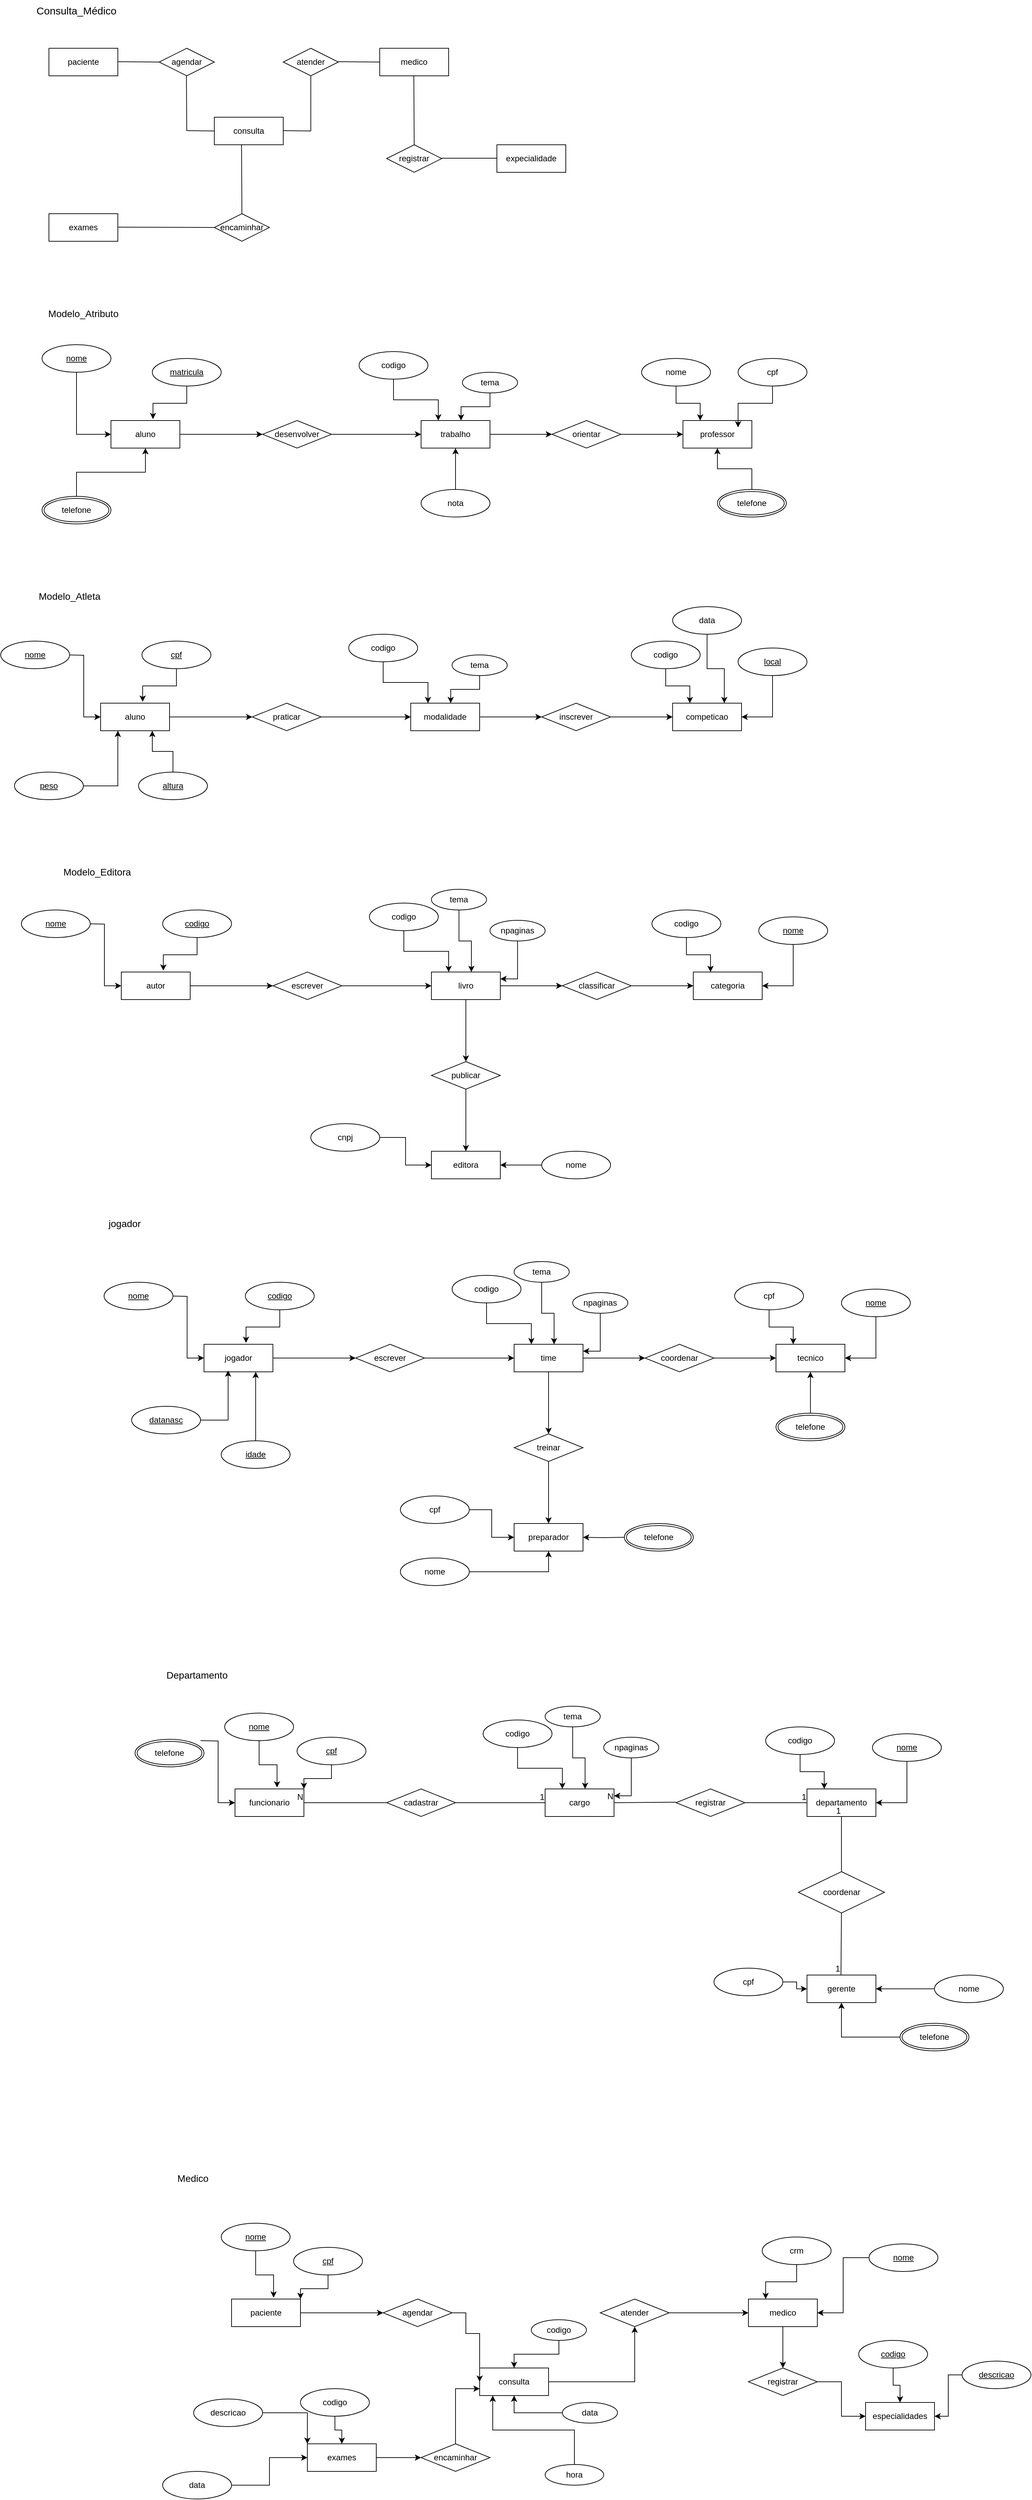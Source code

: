 <mxfile version="24.7.7">
  <diagram name="Página-1" id="NFcWRp-hRi_WuR0CA0dX">
    <mxGraphModel dx="2070" dy="657" grid="1" gridSize="10" guides="1" tooltips="1" connect="1" arrows="1" fold="1" page="1" pageScale="1" pageWidth="827" pageHeight="1169" background="none" math="0" shadow="0">
      <root>
        <mxCell id="0" />
        <mxCell id="1" parent="0" />
        <mxCell id="IJBxBiRIMDpIaSyqw10j-1" value="&lt;font style=&quot;vertical-align: inherit;&quot;&gt;&lt;font style=&quot;vertical-align: inherit;&quot;&gt;consulta&lt;/font&gt;&lt;/font&gt;" style="whiteSpace=wrap;html=1;align=center;" vertex="1" parent="1">
          <mxGeometry x="280" y="180" width="100" height="40" as="geometry" />
        </mxCell>
        <mxCell id="IJBxBiRIMDpIaSyqw10j-2" value="&lt;font style=&quot;vertical-align: inherit;&quot;&gt;&lt;font style=&quot;vertical-align: inherit;&quot;&gt;medico&lt;/font&gt;&lt;/font&gt;" style="whiteSpace=wrap;html=1;align=center;" vertex="1" parent="1">
          <mxGeometry x="520" y="80" width="100" height="40" as="geometry" />
        </mxCell>
        <mxCell id="IJBxBiRIMDpIaSyqw10j-3" value="&lt;font style=&quot;vertical-align: inherit;&quot;&gt;&lt;font style=&quot;vertical-align: inherit;&quot;&gt;paciente&lt;/font&gt;&lt;/font&gt;" style="whiteSpace=wrap;html=1;align=center;" vertex="1" parent="1">
          <mxGeometry x="40" y="80" width="100" height="40" as="geometry" />
        </mxCell>
        <mxCell id="IJBxBiRIMDpIaSyqw10j-4" value="&lt;font style=&quot;vertical-align: inherit;&quot;&gt;&lt;font style=&quot;vertical-align: inherit;&quot;&gt;exames&lt;/font&gt;&lt;/font&gt;" style="whiteSpace=wrap;html=1;align=center;" vertex="1" parent="1">
          <mxGeometry x="40" y="320" width="100" height="40" as="geometry" />
        </mxCell>
        <mxCell id="IJBxBiRIMDpIaSyqw10j-5" value="&lt;font style=&quot;vertical-align: inherit;&quot;&gt;&lt;font style=&quot;vertical-align: inherit;&quot;&gt;expecialidade&lt;/font&gt;&lt;/font&gt;" style="whiteSpace=wrap;html=1;align=center;" vertex="1" parent="1">
          <mxGeometry x="690" y="220" width="100" height="40" as="geometry" />
        </mxCell>
        <mxCell id="IJBxBiRIMDpIaSyqw10j-6" value="&lt;font style=&quot;vertical-align: inherit;&quot;&gt;&lt;font style=&quot;vertical-align: inherit;&quot;&gt;registrar&lt;/font&gt;&lt;/font&gt;" style="shape=rhombus;perimeter=rhombusPerimeter;whiteSpace=wrap;html=1;align=center;" vertex="1" parent="1">
          <mxGeometry x="530" y="220" width="80" height="40" as="geometry" />
        </mxCell>
        <mxCell id="IJBxBiRIMDpIaSyqw10j-7" value="&lt;font style=&quot;vertical-align: inherit;&quot;&gt;&lt;font style=&quot;vertical-align: inherit;&quot;&gt;atender&lt;/font&gt;&lt;/font&gt;" style="shape=rhombus;perimeter=rhombusPerimeter;whiteSpace=wrap;html=1;align=center;" vertex="1" parent="1">
          <mxGeometry x="380" y="80" width="80" height="40" as="geometry" />
        </mxCell>
        <mxCell id="IJBxBiRIMDpIaSyqw10j-8" value="&lt;font style=&quot;vertical-align: inherit;&quot;&gt;&lt;font style=&quot;vertical-align: inherit;&quot;&gt;agendar&lt;/font&gt;&lt;/font&gt;" style="shape=rhombus;perimeter=rhombusPerimeter;whiteSpace=wrap;html=1;align=center;" vertex="1" parent="1">
          <mxGeometry x="200" y="80" width="80" height="40" as="geometry" />
        </mxCell>
        <mxCell id="IJBxBiRIMDpIaSyqw10j-9" value="&lt;font style=&quot;vertical-align: inherit;&quot;&gt;&lt;font style=&quot;vertical-align: inherit;&quot;&gt;encaminhar&lt;/font&gt;&lt;/font&gt;" style="shape=rhombus;perimeter=rhombusPerimeter;whiteSpace=wrap;html=1;align=center;" vertex="1" parent="1">
          <mxGeometry x="280" y="320" width="80" height="40" as="geometry" />
        </mxCell>
        <mxCell id="IJBxBiRIMDpIaSyqw10j-10" value="" style="endArrow=none;html=1;rounded=0;" edge="1" parent="1">
          <mxGeometry relative="1" as="geometry">
            <mxPoint x="140" y="99.5" as="sourcePoint" />
            <mxPoint x="200" y="100" as="targetPoint" />
          </mxGeometry>
        </mxCell>
        <mxCell id="IJBxBiRIMDpIaSyqw10j-11" value="" style="endArrow=none;html=1;rounded=0;" edge="1" parent="1">
          <mxGeometry relative="1" as="geometry">
            <mxPoint x="239.5" y="120" as="sourcePoint" />
            <mxPoint x="240" y="200" as="targetPoint" />
          </mxGeometry>
        </mxCell>
        <mxCell id="IJBxBiRIMDpIaSyqw10j-12" value="" style="endArrow=none;html=1;rounded=0;entryX=0;entryY=0.5;entryDx=0;entryDy=0;" edge="1" parent="1" target="IJBxBiRIMDpIaSyqw10j-1">
          <mxGeometry relative="1" as="geometry">
            <mxPoint x="240" y="199.5" as="sourcePoint" />
            <mxPoint x="320" y="199.5" as="targetPoint" />
          </mxGeometry>
        </mxCell>
        <mxCell id="IJBxBiRIMDpIaSyqw10j-13" value="" style="endArrow=none;html=1;rounded=0;" edge="1" parent="1">
          <mxGeometry relative="1" as="geometry">
            <mxPoint x="380" y="199.5" as="sourcePoint" />
            <mxPoint x="420" y="200" as="targetPoint" />
          </mxGeometry>
        </mxCell>
        <mxCell id="IJBxBiRIMDpIaSyqw10j-14" value="" style="endArrow=none;html=1;rounded=0;exitX=0.5;exitY=1;exitDx=0;exitDy=0;" edge="1" parent="1" source="IJBxBiRIMDpIaSyqw10j-7">
          <mxGeometry relative="1" as="geometry">
            <mxPoint x="370" y="240" as="sourcePoint" />
            <mxPoint x="420" y="200" as="targetPoint" />
          </mxGeometry>
        </mxCell>
        <mxCell id="IJBxBiRIMDpIaSyqw10j-15" value="" style="endArrow=none;html=1;rounded=0;" edge="1" parent="1">
          <mxGeometry relative="1" as="geometry">
            <mxPoint x="460" y="99.5" as="sourcePoint" />
            <mxPoint x="520" y="100" as="targetPoint" />
          </mxGeometry>
        </mxCell>
        <mxCell id="IJBxBiRIMDpIaSyqw10j-16" value="" style="endArrow=none;html=1;rounded=0;entryX=0.5;entryY=0;entryDx=0;entryDy=0;" edge="1" parent="1" target="IJBxBiRIMDpIaSyqw10j-6">
          <mxGeometry relative="1" as="geometry">
            <mxPoint x="569.5" y="120" as="sourcePoint" />
            <mxPoint x="569.5" y="190" as="targetPoint" />
          </mxGeometry>
        </mxCell>
        <mxCell id="IJBxBiRIMDpIaSyqw10j-18" value="" style="endArrow=none;html=1;rounded=0;" edge="1" parent="1">
          <mxGeometry relative="1" as="geometry">
            <mxPoint x="610" y="239.5" as="sourcePoint" />
            <mxPoint x="690" y="239.5" as="targetPoint" />
          </mxGeometry>
        </mxCell>
        <mxCell id="IJBxBiRIMDpIaSyqw10j-19" value="" style="endArrow=none;html=1;rounded=0;entryX=0.5;entryY=0;entryDx=0;entryDy=0;" edge="1" parent="1" target="IJBxBiRIMDpIaSyqw10j-9">
          <mxGeometry relative="1" as="geometry">
            <mxPoint x="319.5" y="220" as="sourcePoint" />
            <mxPoint x="319.5" y="300" as="targetPoint" />
          </mxGeometry>
        </mxCell>
        <mxCell id="IJBxBiRIMDpIaSyqw10j-20" value="" style="endArrow=none;html=1;rounded=0;" edge="1" parent="1">
          <mxGeometry relative="1" as="geometry">
            <mxPoint x="140" y="339.5" as="sourcePoint" />
            <mxPoint x="280" y="340" as="targetPoint" />
          </mxGeometry>
        </mxCell>
        <mxCell id="IJBxBiRIMDpIaSyqw10j-21" value="Consulta_Médico" style="text;strokeColor=none;align=center;fillColor=none;html=1;verticalAlign=middle;whiteSpace=wrap;rounded=0;fontSize=15;" vertex="1" parent="1">
          <mxGeometry x="50" y="10" width="60" height="30" as="geometry" />
        </mxCell>
        <mxCell id="IJBxBiRIMDpIaSyqw10j-22" value="Modelo_Atributo" style="text;strokeColor=none;align=center;fillColor=none;html=1;verticalAlign=middle;whiteSpace=wrap;rounded=0;fontSize=14;" vertex="1" parent="1">
          <mxGeometry x="60" y="450" width="60" height="30" as="geometry" />
        </mxCell>
        <mxCell id="IJBxBiRIMDpIaSyqw10j-44" value="" style="edgeStyle=orthogonalEdgeStyle;rounded=0;orthogonalLoop=1;jettySize=auto;html=1;" edge="1" parent="1" source="IJBxBiRIMDpIaSyqw10j-23" target="IJBxBiRIMDpIaSyqw10j-43">
          <mxGeometry relative="1" as="geometry" />
        </mxCell>
        <mxCell id="IJBxBiRIMDpIaSyqw10j-23" value="trabalho" style="whiteSpace=wrap;html=1;align=center;" vertex="1" parent="1">
          <mxGeometry x="580" y="620" width="100" height="40" as="geometry" />
        </mxCell>
        <mxCell id="IJBxBiRIMDpIaSyqw10j-29" style="edgeStyle=orthogonalEdgeStyle;rounded=0;orthogonalLoop=1;jettySize=auto;html=1;entryX=0;entryY=0.5;entryDx=0;entryDy=0;" edge="1" parent="1" source="IJBxBiRIMDpIaSyqw10j-24" target="IJBxBiRIMDpIaSyqw10j-23">
          <mxGeometry relative="1" as="geometry" />
        </mxCell>
        <mxCell id="IJBxBiRIMDpIaSyqw10j-24" value="desenvolver" style="shape=rhombus;perimeter=rhombusPerimeter;whiteSpace=wrap;html=1;align=center;" vertex="1" parent="1">
          <mxGeometry x="350" y="620" width="100" height="40" as="geometry" />
        </mxCell>
        <mxCell id="IJBxBiRIMDpIaSyqw10j-30" style="edgeStyle=orthogonalEdgeStyle;rounded=0;orthogonalLoop=1;jettySize=auto;html=1;exitX=1;exitY=0.5;exitDx=0;exitDy=0;entryX=0;entryY=0.5;entryDx=0;entryDy=0;" edge="1" parent="1" source="IJBxBiRIMDpIaSyqw10j-25" target="IJBxBiRIMDpIaSyqw10j-24">
          <mxGeometry relative="1" as="geometry" />
        </mxCell>
        <mxCell id="IJBxBiRIMDpIaSyqw10j-25" value="aluno" style="whiteSpace=wrap;html=1;align=center;" vertex="1" parent="1">
          <mxGeometry x="130" y="620" width="100" height="40" as="geometry" />
        </mxCell>
        <mxCell id="IJBxBiRIMDpIaSyqw10j-32" style="edgeStyle=orthogonalEdgeStyle;rounded=0;orthogonalLoop=1;jettySize=auto;html=1;entryX=0;entryY=0.5;entryDx=0;entryDy=0;" edge="1" parent="1" source="IJBxBiRIMDpIaSyqw10j-26" target="IJBxBiRIMDpIaSyqw10j-25">
          <mxGeometry relative="1" as="geometry" />
        </mxCell>
        <mxCell id="IJBxBiRIMDpIaSyqw10j-26" value="nome" style="ellipse;whiteSpace=wrap;html=1;align=center;fontStyle=4;" vertex="1" parent="1">
          <mxGeometry x="30" y="510" width="100" height="40" as="geometry" />
        </mxCell>
        <mxCell id="IJBxBiRIMDpIaSyqw10j-27" value="matricula" style="ellipse;whiteSpace=wrap;html=1;align=center;fontStyle=4;" vertex="1" parent="1">
          <mxGeometry x="190" y="530" width="100" height="40" as="geometry" />
        </mxCell>
        <mxCell id="IJBxBiRIMDpIaSyqw10j-31" style="edgeStyle=orthogonalEdgeStyle;rounded=0;orthogonalLoop=1;jettySize=auto;html=1;entryX=0.5;entryY=1;entryDx=0;entryDy=0;" edge="1" parent="1" source="IJBxBiRIMDpIaSyqw10j-28" target="IJBxBiRIMDpIaSyqw10j-25">
          <mxGeometry relative="1" as="geometry">
            <mxPoint x="80" y="670" as="targetPoint" />
          </mxGeometry>
        </mxCell>
        <mxCell id="IJBxBiRIMDpIaSyqw10j-28" value="telefone" style="ellipse;shape=doubleEllipse;margin=3;whiteSpace=wrap;html=1;align=center;" vertex="1" parent="1">
          <mxGeometry x="30" y="730" width="100" height="40" as="geometry" />
        </mxCell>
        <mxCell id="IJBxBiRIMDpIaSyqw10j-33" style="edgeStyle=orthogonalEdgeStyle;rounded=0;orthogonalLoop=1;jettySize=auto;html=1;entryX=0.61;entryY=-0.05;entryDx=0;entryDy=0;entryPerimeter=0;" edge="1" parent="1" source="IJBxBiRIMDpIaSyqw10j-27" target="IJBxBiRIMDpIaSyqw10j-25">
          <mxGeometry relative="1" as="geometry" />
        </mxCell>
        <mxCell id="IJBxBiRIMDpIaSyqw10j-39" style="edgeStyle=orthogonalEdgeStyle;rounded=0;orthogonalLoop=1;jettySize=auto;html=1;entryX=0.25;entryY=0;entryDx=0;entryDy=0;" edge="1" parent="1" source="IJBxBiRIMDpIaSyqw10j-34" target="IJBxBiRIMDpIaSyqw10j-23">
          <mxGeometry relative="1" as="geometry" />
        </mxCell>
        <mxCell id="IJBxBiRIMDpIaSyqw10j-34" value="codigo" style="ellipse;whiteSpace=wrap;html=1;align=center;" vertex="1" parent="1">
          <mxGeometry x="490" y="520" width="100" height="40" as="geometry" />
        </mxCell>
        <mxCell id="IJBxBiRIMDpIaSyqw10j-35" value="tema" style="ellipse;whiteSpace=wrap;html=1;align=center;" vertex="1" parent="1">
          <mxGeometry x="640" y="550" width="80" height="30" as="geometry" />
        </mxCell>
        <mxCell id="IJBxBiRIMDpIaSyqw10j-40" style="edgeStyle=orthogonalEdgeStyle;rounded=0;orthogonalLoop=1;jettySize=auto;html=1;entryX=0.5;entryY=1;entryDx=0;entryDy=0;" edge="1" parent="1" source="IJBxBiRIMDpIaSyqw10j-36" target="IJBxBiRIMDpIaSyqw10j-23">
          <mxGeometry relative="1" as="geometry" />
        </mxCell>
        <mxCell id="IJBxBiRIMDpIaSyqw10j-36" value="nota" style="ellipse;whiteSpace=wrap;html=1;align=center;" vertex="1" parent="1">
          <mxGeometry x="580" y="720" width="100" height="40" as="geometry" />
        </mxCell>
        <mxCell id="IJBxBiRIMDpIaSyqw10j-41" style="edgeStyle=orthogonalEdgeStyle;rounded=0;orthogonalLoop=1;jettySize=auto;html=1;entryX=0.58;entryY=0;entryDx=0;entryDy=0;entryPerimeter=0;" edge="1" parent="1" source="IJBxBiRIMDpIaSyqw10j-35" target="IJBxBiRIMDpIaSyqw10j-23">
          <mxGeometry relative="1" as="geometry" />
        </mxCell>
        <mxCell id="IJBxBiRIMDpIaSyqw10j-46" style="edgeStyle=orthogonalEdgeStyle;rounded=0;orthogonalLoop=1;jettySize=auto;html=1;entryX=0;entryY=0.5;entryDx=0;entryDy=0;" edge="1" parent="1" source="IJBxBiRIMDpIaSyqw10j-43" target="IJBxBiRIMDpIaSyqw10j-45">
          <mxGeometry relative="1" as="geometry" />
        </mxCell>
        <mxCell id="IJBxBiRIMDpIaSyqw10j-43" value="orientar" style="shape=rhombus;perimeter=rhombusPerimeter;whiteSpace=wrap;html=1;align=center;" vertex="1" parent="1">
          <mxGeometry x="770" y="620" width="100" height="40" as="geometry" />
        </mxCell>
        <mxCell id="IJBxBiRIMDpIaSyqw10j-45" value="professor" style="whiteSpace=wrap;html=1;align=center;" vertex="1" parent="1">
          <mxGeometry x="960" y="620" width="100" height="40" as="geometry" />
        </mxCell>
        <mxCell id="IJBxBiRIMDpIaSyqw10j-47" value="cpf" style="ellipse;whiteSpace=wrap;html=1;align=center;" vertex="1" parent="1">
          <mxGeometry x="1040" y="530" width="100" height="40" as="geometry" />
        </mxCell>
        <mxCell id="IJBxBiRIMDpIaSyqw10j-52" style="edgeStyle=orthogonalEdgeStyle;rounded=0;orthogonalLoop=1;jettySize=auto;html=1;entryX=0.25;entryY=0;entryDx=0;entryDy=0;" edge="1" parent="1" source="IJBxBiRIMDpIaSyqw10j-48" target="IJBxBiRIMDpIaSyqw10j-45">
          <mxGeometry relative="1" as="geometry" />
        </mxCell>
        <mxCell id="IJBxBiRIMDpIaSyqw10j-48" value="nome" style="ellipse;whiteSpace=wrap;html=1;align=center;" vertex="1" parent="1">
          <mxGeometry x="900" y="530" width="100" height="40" as="geometry" />
        </mxCell>
        <mxCell id="IJBxBiRIMDpIaSyqw10j-50" style="edgeStyle=orthogonalEdgeStyle;rounded=0;orthogonalLoop=1;jettySize=auto;html=1;entryX=0.5;entryY=1;entryDx=0;entryDy=0;" edge="1" parent="1" source="IJBxBiRIMDpIaSyqw10j-49" target="IJBxBiRIMDpIaSyqw10j-45">
          <mxGeometry relative="1" as="geometry" />
        </mxCell>
        <mxCell id="IJBxBiRIMDpIaSyqw10j-49" value="telefone" style="ellipse;shape=doubleEllipse;margin=3;whiteSpace=wrap;html=1;align=center;" vertex="1" parent="1">
          <mxGeometry x="1010" y="720" width="100" height="40" as="geometry" />
        </mxCell>
        <mxCell id="IJBxBiRIMDpIaSyqw10j-51" style="edgeStyle=orthogonalEdgeStyle;rounded=0;orthogonalLoop=1;jettySize=auto;html=1;entryX=0.8;entryY=0.25;entryDx=0;entryDy=0;entryPerimeter=0;" edge="1" parent="1" source="IJBxBiRIMDpIaSyqw10j-47" target="IJBxBiRIMDpIaSyqw10j-45">
          <mxGeometry relative="1" as="geometry" />
        </mxCell>
        <mxCell id="IJBxBiRIMDpIaSyqw10j-53" value="Modelo_Atleta" style="text;strokeColor=none;align=center;fillColor=none;html=1;verticalAlign=middle;whiteSpace=wrap;rounded=0;fontSize=14;" vertex="1" parent="1">
          <mxGeometry x="40" y="860" width="60" height="30" as="geometry" />
        </mxCell>
        <mxCell id="IJBxBiRIMDpIaSyqw10j-54" value="" style="edgeStyle=orthogonalEdgeStyle;rounded=0;orthogonalLoop=1;jettySize=auto;html=1;" edge="1" parent="1" source="IJBxBiRIMDpIaSyqw10j-55" target="IJBxBiRIMDpIaSyqw10j-72">
          <mxGeometry relative="1" as="geometry" />
        </mxCell>
        <mxCell id="IJBxBiRIMDpIaSyqw10j-55" value="modalidade" style="whiteSpace=wrap;html=1;align=center;" vertex="1" parent="1">
          <mxGeometry x="565" y="1030" width="100" height="40" as="geometry" />
        </mxCell>
        <mxCell id="IJBxBiRIMDpIaSyqw10j-56" style="edgeStyle=orthogonalEdgeStyle;rounded=0;orthogonalLoop=1;jettySize=auto;html=1;entryX=0;entryY=0.5;entryDx=0;entryDy=0;" edge="1" parent="1" source="IJBxBiRIMDpIaSyqw10j-57" target="IJBxBiRIMDpIaSyqw10j-55">
          <mxGeometry relative="1" as="geometry" />
        </mxCell>
        <mxCell id="IJBxBiRIMDpIaSyqw10j-57" value="praticar" style="shape=rhombus;perimeter=rhombusPerimeter;whiteSpace=wrap;html=1;align=center;" vertex="1" parent="1">
          <mxGeometry x="335" y="1030" width="100" height="40" as="geometry" />
        </mxCell>
        <mxCell id="IJBxBiRIMDpIaSyqw10j-58" style="edgeStyle=orthogonalEdgeStyle;rounded=0;orthogonalLoop=1;jettySize=auto;html=1;exitX=1;exitY=0.5;exitDx=0;exitDy=0;entryX=0;entryY=0.5;entryDx=0;entryDy=0;" edge="1" parent="1" source="IJBxBiRIMDpIaSyqw10j-59" target="IJBxBiRIMDpIaSyqw10j-57">
          <mxGeometry relative="1" as="geometry" />
        </mxCell>
        <mxCell id="IJBxBiRIMDpIaSyqw10j-59" value="aluno" style="whiteSpace=wrap;html=1;align=center;" vertex="1" parent="1">
          <mxGeometry x="115" y="1030" width="100" height="40" as="geometry" />
        </mxCell>
        <mxCell id="IJBxBiRIMDpIaSyqw10j-60" style="edgeStyle=orthogonalEdgeStyle;rounded=0;orthogonalLoop=1;jettySize=auto;html=1;entryX=0;entryY=0.5;entryDx=0;entryDy=0;" edge="1" parent="1" target="IJBxBiRIMDpIaSyqw10j-59">
          <mxGeometry relative="1" as="geometry">
            <mxPoint x="65" y="960" as="sourcePoint" />
          </mxGeometry>
        </mxCell>
        <mxCell id="IJBxBiRIMDpIaSyqw10j-61" value="cpf" style="ellipse;whiteSpace=wrap;html=1;align=center;fontStyle=4;" vertex="1" parent="1">
          <mxGeometry x="175" y="940" width="100" height="40" as="geometry" />
        </mxCell>
        <mxCell id="IJBxBiRIMDpIaSyqw10j-64" style="edgeStyle=orthogonalEdgeStyle;rounded=0;orthogonalLoop=1;jettySize=auto;html=1;entryX=0.61;entryY=-0.05;entryDx=0;entryDy=0;entryPerimeter=0;" edge="1" parent="1" source="IJBxBiRIMDpIaSyqw10j-61" target="IJBxBiRIMDpIaSyqw10j-59">
          <mxGeometry relative="1" as="geometry" />
        </mxCell>
        <mxCell id="IJBxBiRIMDpIaSyqw10j-65" style="edgeStyle=orthogonalEdgeStyle;rounded=0;orthogonalLoop=1;jettySize=auto;html=1;entryX=0.25;entryY=0;entryDx=0;entryDy=0;" edge="1" parent="1" source="IJBxBiRIMDpIaSyqw10j-66" target="IJBxBiRIMDpIaSyqw10j-55">
          <mxGeometry relative="1" as="geometry" />
        </mxCell>
        <mxCell id="IJBxBiRIMDpIaSyqw10j-66" value="codigo" style="ellipse;whiteSpace=wrap;html=1;align=center;" vertex="1" parent="1">
          <mxGeometry x="475" y="930" width="100" height="40" as="geometry" />
        </mxCell>
        <mxCell id="IJBxBiRIMDpIaSyqw10j-67" value="tema" style="ellipse;whiteSpace=wrap;html=1;align=center;" vertex="1" parent="1">
          <mxGeometry x="625" y="960" width="80" height="30" as="geometry" />
        </mxCell>
        <mxCell id="IJBxBiRIMDpIaSyqw10j-70" style="edgeStyle=orthogonalEdgeStyle;rounded=0;orthogonalLoop=1;jettySize=auto;html=1;entryX=0.58;entryY=0;entryDx=0;entryDy=0;entryPerimeter=0;" edge="1" parent="1" source="IJBxBiRIMDpIaSyqw10j-67" target="IJBxBiRIMDpIaSyqw10j-55">
          <mxGeometry relative="1" as="geometry" />
        </mxCell>
        <mxCell id="IJBxBiRIMDpIaSyqw10j-71" style="edgeStyle=orthogonalEdgeStyle;rounded=0;orthogonalLoop=1;jettySize=auto;html=1;entryX=0;entryY=0.5;entryDx=0;entryDy=0;" edge="1" parent="1" source="IJBxBiRIMDpIaSyqw10j-72" target="IJBxBiRIMDpIaSyqw10j-73">
          <mxGeometry relative="1" as="geometry" />
        </mxCell>
        <mxCell id="IJBxBiRIMDpIaSyqw10j-72" value="inscrever" style="shape=rhombus;perimeter=rhombusPerimeter;whiteSpace=wrap;html=1;align=center;" vertex="1" parent="1">
          <mxGeometry x="755" y="1030" width="100" height="40" as="geometry" />
        </mxCell>
        <mxCell id="IJBxBiRIMDpIaSyqw10j-73" value="competicao" style="whiteSpace=wrap;html=1;align=center;" vertex="1" parent="1">
          <mxGeometry x="945" y="1030" width="100" height="40" as="geometry" />
        </mxCell>
        <mxCell id="IJBxBiRIMDpIaSyqw10j-74" value="data" style="ellipse;whiteSpace=wrap;html=1;align=center;" vertex="1" parent="1">
          <mxGeometry x="945" y="890" width="100" height="40" as="geometry" />
        </mxCell>
        <mxCell id="IJBxBiRIMDpIaSyqw10j-75" style="edgeStyle=orthogonalEdgeStyle;rounded=0;orthogonalLoop=1;jettySize=auto;html=1;entryX=0.25;entryY=0;entryDx=0;entryDy=0;" edge="1" parent="1" source="IJBxBiRIMDpIaSyqw10j-76" target="IJBxBiRIMDpIaSyqw10j-73">
          <mxGeometry relative="1" as="geometry" />
        </mxCell>
        <mxCell id="IJBxBiRIMDpIaSyqw10j-76" value="codigo" style="ellipse;whiteSpace=wrap;html=1;align=center;" vertex="1" parent="1">
          <mxGeometry x="885" y="940" width="100" height="40" as="geometry" />
        </mxCell>
        <mxCell id="IJBxBiRIMDpIaSyqw10j-79" style="edgeStyle=orthogonalEdgeStyle;rounded=0;orthogonalLoop=1;jettySize=auto;html=1;entryX=0.75;entryY=0;entryDx=0;entryDy=0;" edge="1" parent="1" source="IJBxBiRIMDpIaSyqw10j-74" target="IJBxBiRIMDpIaSyqw10j-73">
          <mxGeometry relative="1" as="geometry" />
        </mxCell>
        <mxCell id="IJBxBiRIMDpIaSyqw10j-80" value="nome" style="ellipse;whiteSpace=wrap;html=1;align=center;fontStyle=4;" vertex="1" parent="1">
          <mxGeometry x="-30" y="940" width="100" height="40" as="geometry" />
        </mxCell>
        <mxCell id="IJBxBiRIMDpIaSyqw10j-83" style="edgeStyle=orthogonalEdgeStyle;rounded=0;orthogonalLoop=1;jettySize=auto;html=1;entryX=0.25;entryY=1;entryDx=0;entryDy=0;" edge="1" parent="1" source="IJBxBiRIMDpIaSyqw10j-81" target="IJBxBiRIMDpIaSyqw10j-59">
          <mxGeometry relative="1" as="geometry" />
        </mxCell>
        <mxCell id="IJBxBiRIMDpIaSyqw10j-81" value="peso" style="ellipse;whiteSpace=wrap;html=1;align=center;fontStyle=4;" vertex="1" parent="1">
          <mxGeometry x="-10" y="1130" width="100" height="40" as="geometry" />
        </mxCell>
        <mxCell id="IJBxBiRIMDpIaSyqw10j-85" style="edgeStyle=orthogonalEdgeStyle;rounded=0;orthogonalLoop=1;jettySize=auto;html=1;entryX=0.75;entryY=1;entryDx=0;entryDy=0;" edge="1" parent="1" source="IJBxBiRIMDpIaSyqw10j-82" target="IJBxBiRIMDpIaSyqw10j-59">
          <mxGeometry relative="1" as="geometry" />
        </mxCell>
        <mxCell id="IJBxBiRIMDpIaSyqw10j-82" value="altura" style="ellipse;whiteSpace=wrap;html=1;align=center;fontStyle=4;" vertex="1" parent="1">
          <mxGeometry x="170" y="1130" width="100" height="40" as="geometry" />
        </mxCell>
        <mxCell id="IJBxBiRIMDpIaSyqw10j-87" style="edgeStyle=orthogonalEdgeStyle;rounded=0;orthogonalLoop=1;jettySize=auto;html=1;entryX=1;entryY=0.5;entryDx=0;entryDy=0;" edge="1" parent="1" source="IJBxBiRIMDpIaSyqw10j-86" target="IJBxBiRIMDpIaSyqw10j-73">
          <mxGeometry relative="1" as="geometry" />
        </mxCell>
        <mxCell id="IJBxBiRIMDpIaSyqw10j-86" value="local" style="ellipse;whiteSpace=wrap;html=1;align=center;fontStyle=4;" vertex="1" parent="1">
          <mxGeometry x="1040" y="950" width="100" height="40" as="geometry" />
        </mxCell>
        <mxCell id="IJBxBiRIMDpIaSyqw10j-88" value="Modelo_Editora" style="text;strokeColor=none;align=center;fillColor=none;html=1;verticalAlign=middle;whiteSpace=wrap;rounded=0;fontSize=14;" vertex="1" parent="1">
          <mxGeometry x="80" y="1260" width="60" height="30" as="geometry" />
        </mxCell>
        <mxCell id="IJBxBiRIMDpIaSyqw10j-89" value="" style="edgeStyle=orthogonalEdgeStyle;rounded=0;orthogonalLoop=1;jettySize=auto;html=1;" edge="1" parent="1" source="IJBxBiRIMDpIaSyqw10j-90" target="IJBxBiRIMDpIaSyqw10j-103">
          <mxGeometry relative="1" as="geometry" />
        </mxCell>
        <mxCell id="IJBxBiRIMDpIaSyqw10j-115" style="edgeStyle=orthogonalEdgeStyle;rounded=0;orthogonalLoop=1;jettySize=auto;html=1;entryX=0.5;entryY=0;entryDx=0;entryDy=0;" edge="1" parent="1" source="IJBxBiRIMDpIaSyqw10j-90" target="IJBxBiRIMDpIaSyqw10j-114">
          <mxGeometry relative="1" as="geometry" />
        </mxCell>
        <mxCell id="IJBxBiRIMDpIaSyqw10j-90" value="livro" style="whiteSpace=wrap;html=1;align=center;" vertex="1" parent="1">
          <mxGeometry x="595" y="1420" width="100" height="40" as="geometry" />
        </mxCell>
        <mxCell id="IJBxBiRIMDpIaSyqw10j-91" style="edgeStyle=orthogonalEdgeStyle;rounded=0;orthogonalLoop=1;jettySize=auto;html=1;entryX=0;entryY=0.5;entryDx=0;entryDy=0;" edge="1" parent="1" source="IJBxBiRIMDpIaSyqw10j-92" target="IJBxBiRIMDpIaSyqw10j-90">
          <mxGeometry relative="1" as="geometry" />
        </mxCell>
        <mxCell id="IJBxBiRIMDpIaSyqw10j-92" value="escrever" style="shape=rhombus;perimeter=rhombusPerimeter;whiteSpace=wrap;html=1;align=center;" vertex="1" parent="1">
          <mxGeometry x="365" y="1420" width="100" height="40" as="geometry" />
        </mxCell>
        <mxCell id="IJBxBiRIMDpIaSyqw10j-93" style="edgeStyle=orthogonalEdgeStyle;rounded=0;orthogonalLoop=1;jettySize=auto;html=1;exitX=1;exitY=0.5;exitDx=0;exitDy=0;entryX=0;entryY=0.5;entryDx=0;entryDy=0;" edge="1" parent="1" source="IJBxBiRIMDpIaSyqw10j-94" target="IJBxBiRIMDpIaSyqw10j-92">
          <mxGeometry relative="1" as="geometry" />
        </mxCell>
        <mxCell id="IJBxBiRIMDpIaSyqw10j-94" value="autor" style="whiteSpace=wrap;html=1;align=center;" vertex="1" parent="1">
          <mxGeometry x="145" y="1420" width="100" height="40" as="geometry" />
        </mxCell>
        <mxCell id="IJBxBiRIMDpIaSyqw10j-95" style="edgeStyle=orthogonalEdgeStyle;rounded=0;orthogonalLoop=1;jettySize=auto;html=1;entryX=0;entryY=0.5;entryDx=0;entryDy=0;" edge="1" parent="1" target="IJBxBiRIMDpIaSyqw10j-94">
          <mxGeometry relative="1" as="geometry">
            <mxPoint x="95" y="1350" as="sourcePoint" />
          </mxGeometry>
        </mxCell>
        <mxCell id="IJBxBiRIMDpIaSyqw10j-96" value="codigo" style="ellipse;whiteSpace=wrap;html=1;align=center;fontStyle=4;" vertex="1" parent="1">
          <mxGeometry x="205" y="1330" width="100" height="40" as="geometry" />
        </mxCell>
        <mxCell id="IJBxBiRIMDpIaSyqw10j-97" style="edgeStyle=orthogonalEdgeStyle;rounded=0;orthogonalLoop=1;jettySize=auto;html=1;entryX=0.61;entryY=-0.05;entryDx=0;entryDy=0;entryPerimeter=0;" edge="1" parent="1" source="IJBxBiRIMDpIaSyqw10j-96" target="IJBxBiRIMDpIaSyqw10j-94">
          <mxGeometry relative="1" as="geometry" />
        </mxCell>
        <mxCell id="IJBxBiRIMDpIaSyqw10j-98" style="edgeStyle=orthogonalEdgeStyle;rounded=0;orthogonalLoop=1;jettySize=auto;html=1;entryX=0.25;entryY=0;entryDx=0;entryDy=0;" edge="1" parent="1" source="IJBxBiRIMDpIaSyqw10j-99" target="IJBxBiRIMDpIaSyqw10j-90">
          <mxGeometry relative="1" as="geometry" />
        </mxCell>
        <mxCell id="IJBxBiRIMDpIaSyqw10j-99" value="codigo" style="ellipse;whiteSpace=wrap;html=1;align=center;" vertex="1" parent="1">
          <mxGeometry x="505" y="1320" width="100" height="40" as="geometry" />
        </mxCell>
        <mxCell id="IJBxBiRIMDpIaSyqw10j-100" value="tema" style="ellipse;whiteSpace=wrap;html=1;align=center;" vertex="1" parent="1">
          <mxGeometry x="595" y="1300" width="80" height="30" as="geometry" />
        </mxCell>
        <mxCell id="IJBxBiRIMDpIaSyqw10j-101" style="edgeStyle=orthogonalEdgeStyle;rounded=0;orthogonalLoop=1;jettySize=auto;html=1;entryX=0.58;entryY=0;entryDx=0;entryDy=0;entryPerimeter=0;" edge="1" parent="1" source="IJBxBiRIMDpIaSyqw10j-100" target="IJBxBiRIMDpIaSyqw10j-90">
          <mxGeometry relative="1" as="geometry" />
        </mxCell>
        <mxCell id="IJBxBiRIMDpIaSyqw10j-102" style="edgeStyle=orthogonalEdgeStyle;rounded=0;orthogonalLoop=1;jettySize=auto;html=1;entryX=0;entryY=0.5;entryDx=0;entryDy=0;" edge="1" parent="1" source="IJBxBiRIMDpIaSyqw10j-103" target="IJBxBiRIMDpIaSyqw10j-104">
          <mxGeometry relative="1" as="geometry" />
        </mxCell>
        <mxCell id="IJBxBiRIMDpIaSyqw10j-103" value="classificar" style="shape=rhombus;perimeter=rhombusPerimeter;whiteSpace=wrap;html=1;align=center;" vertex="1" parent="1">
          <mxGeometry x="785" y="1420" width="100" height="40" as="geometry" />
        </mxCell>
        <mxCell id="IJBxBiRIMDpIaSyqw10j-104" value="categoria" style="whiteSpace=wrap;html=1;align=center;" vertex="1" parent="1">
          <mxGeometry x="975" y="1420" width="100" height="40" as="geometry" />
        </mxCell>
        <mxCell id="IJBxBiRIMDpIaSyqw10j-105" style="edgeStyle=orthogonalEdgeStyle;rounded=0;orthogonalLoop=1;jettySize=auto;html=1;entryX=0.25;entryY=0;entryDx=0;entryDy=0;" edge="1" parent="1" source="IJBxBiRIMDpIaSyqw10j-106" target="IJBxBiRIMDpIaSyqw10j-104">
          <mxGeometry relative="1" as="geometry" />
        </mxCell>
        <mxCell id="IJBxBiRIMDpIaSyqw10j-106" value="codigo" style="ellipse;whiteSpace=wrap;html=1;align=center;" vertex="1" parent="1">
          <mxGeometry x="915" y="1330" width="100" height="40" as="geometry" />
        </mxCell>
        <mxCell id="IJBxBiRIMDpIaSyqw10j-108" value="nome" style="ellipse;whiteSpace=wrap;html=1;align=center;fontStyle=4;" vertex="1" parent="1">
          <mxGeometry y="1330" width="100" height="40" as="geometry" />
        </mxCell>
        <mxCell id="IJBxBiRIMDpIaSyqw10j-110" style="edgeStyle=orthogonalEdgeStyle;rounded=0;orthogonalLoop=1;jettySize=auto;html=1;entryX=1;entryY=0.5;entryDx=0;entryDy=0;" edge="1" parent="1" source="IJBxBiRIMDpIaSyqw10j-111" target="IJBxBiRIMDpIaSyqw10j-104">
          <mxGeometry relative="1" as="geometry" />
        </mxCell>
        <mxCell id="IJBxBiRIMDpIaSyqw10j-111" value="nome" style="ellipse;whiteSpace=wrap;html=1;align=center;fontStyle=4;" vertex="1" parent="1">
          <mxGeometry x="1070" y="1340" width="100" height="40" as="geometry" />
        </mxCell>
        <mxCell id="IJBxBiRIMDpIaSyqw10j-113" value="editora" style="whiteSpace=wrap;html=1;align=center;" vertex="1" parent="1">
          <mxGeometry x="595" y="1680" width="100" height="40" as="geometry" />
        </mxCell>
        <mxCell id="IJBxBiRIMDpIaSyqw10j-116" style="edgeStyle=orthogonalEdgeStyle;rounded=0;orthogonalLoop=1;jettySize=auto;html=1;entryX=0.5;entryY=0;entryDx=0;entryDy=0;" edge="1" parent="1" source="IJBxBiRIMDpIaSyqw10j-114" target="IJBxBiRIMDpIaSyqw10j-113">
          <mxGeometry relative="1" as="geometry" />
        </mxCell>
        <mxCell id="IJBxBiRIMDpIaSyqw10j-114" value="publicar" style="shape=rhombus;perimeter=rhombusPerimeter;whiteSpace=wrap;html=1;align=center;" vertex="1" parent="1">
          <mxGeometry x="595" y="1550" width="100" height="40" as="geometry" />
        </mxCell>
        <mxCell id="IJBxBiRIMDpIaSyqw10j-118" style="edgeStyle=orthogonalEdgeStyle;rounded=0;orthogonalLoop=1;jettySize=auto;html=1;entryX=0;entryY=0.5;entryDx=0;entryDy=0;" edge="1" parent="1" source="IJBxBiRIMDpIaSyqw10j-117" target="IJBxBiRIMDpIaSyqw10j-113">
          <mxGeometry relative="1" as="geometry" />
        </mxCell>
        <mxCell id="IJBxBiRIMDpIaSyqw10j-117" value="cnpj" style="ellipse;whiteSpace=wrap;html=1;align=center;" vertex="1" parent="1">
          <mxGeometry x="420" y="1640" width="100" height="40" as="geometry" />
        </mxCell>
        <mxCell id="IJBxBiRIMDpIaSyqw10j-120" style="edgeStyle=orthogonalEdgeStyle;rounded=0;orthogonalLoop=1;jettySize=auto;html=1;entryX=1;entryY=0.5;entryDx=0;entryDy=0;" edge="1" parent="1" source="IJBxBiRIMDpIaSyqw10j-119" target="IJBxBiRIMDpIaSyqw10j-113">
          <mxGeometry relative="1" as="geometry" />
        </mxCell>
        <mxCell id="IJBxBiRIMDpIaSyqw10j-119" value="nome" style="ellipse;whiteSpace=wrap;html=1;align=center;" vertex="1" parent="1">
          <mxGeometry x="755" y="1680" width="100" height="40" as="geometry" />
        </mxCell>
        <mxCell id="IJBxBiRIMDpIaSyqw10j-122" style="edgeStyle=orthogonalEdgeStyle;rounded=0;orthogonalLoop=1;jettySize=auto;html=1;entryX=1;entryY=0.25;entryDx=0;entryDy=0;" edge="1" parent="1" source="IJBxBiRIMDpIaSyqw10j-121" target="IJBxBiRIMDpIaSyqw10j-90">
          <mxGeometry relative="1" as="geometry" />
        </mxCell>
        <mxCell id="IJBxBiRIMDpIaSyqw10j-121" value="npaginas" style="ellipse;whiteSpace=wrap;html=1;align=center;" vertex="1" parent="1">
          <mxGeometry x="680" y="1345" width="80" height="30" as="geometry" />
        </mxCell>
        <mxCell id="IJBxBiRIMDpIaSyqw10j-123" value="jogador" style="text;strokeColor=none;align=center;fillColor=none;html=1;verticalAlign=middle;whiteSpace=wrap;rounded=0;fontSize=14;" vertex="1" parent="1">
          <mxGeometry x="120" y="1770" width="60" height="30" as="geometry" />
        </mxCell>
        <mxCell id="IJBxBiRIMDpIaSyqw10j-142" value="" style="edgeStyle=orthogonalEdgeStyle;rounded=0;orthogonalLoop=1;jettySize=auto;html=1;" edge="1" parent="1" source="IJBxBiRIMDpIaSyqw10j-144" target="IJBxBiRIMDpIaSyqw10j-157">
          <mxGeometry relative="1" as="geometry" />
        </mxCell>
        <mxCell id="IJBxBiRIMDpIaSyqw10j-143" style="edgeStyle=orthogonalEdgeStyle;rounded=0;orthogonalLoop=1;jettySize=auto;html=1;entryX=0.5;entryY=0;entryDx=0;entryDy=0;" edge="1" parent="1" source="IJBxBiRIMDpIaSyqw10j-144" target="IJBxBiRIMDpIaSyqw10j-166">
          <mxGeometry relative="1" as="geometry" />
        </mxCell>
        <mxCell id="IJBxBiRIMDpIaSyqw10j-144" value="time" style="whiteSpace=wrap;html=1;align=center;" vertex="1" parent="1">
          <mxGeometry x="715" y="1960" width="100" height="40" as="geometry" />
        </mxCell>
        <mxCell id="IJBxBiRIMDpIaSyqw10j-145" style="edgeStyle=orthogonalEdgeStyle;rounded=0;orthogonalLoop=1;jettySize=auto;html=1;entryX=0;entryY=0.5;entryDx=0;entryDy=0;" edge="1" parent="1" source="IJBxBiRIMDpIaSyqw10j-146" target="IJBxBiRIMDpIaSyqw10j-144">
          <mxGeometry relative="1" as="geometry" />
        </mxCell>
        <mxCell id="IJBxBiRIMDpIaSyqw10j-146" value="escrever" style="shape=rhombus;perimeter=rhombusPerimeter;whiteSpace=wrap;html=1;align=center;" vertex="1" parent="1">
          <mxGeometry x="485" y="1960" width="100" height="40" as="geometry" />
        </mxCell>
        <mxCell id="IJBxBiRIMDpIaSyqw10j-147" style="edgeStyle=orthogonalEdgeStyle;rounded=0;orthogonalLoop=1;jettySize=auto;html=1;exitX=1;exitY=0.5;exitDx=0;exitDy=0;entryX=0;entryY=0.5;entryDx=0;entryDy=0;" edge="1" parent="1" source="IJBxBiRIMDpIaSyqw10j-148" target="IJBxBiRIMDpIaSyqw10j-146">
          <mxGeometry relative="1" as="geometry" />
        </mxCell>
        <mxCell id="IJBxBiRIMDpIaSyqw10j-148" value="jogador" style="whiteSpace=wrap;html=1;align=center;" vertex="1" parent="1">
          <mxGeometry x="265" y="1960" width="100" height="40" as="geometry" />
        </mxCell>
        <mxCell id="IJBxBiRIMDpIaSyqw10j-149" style="edgeStyle=orthogonalEdgeStyle;rounded=0;orthogonalLoop=1;jettySize=auto;html=1;entryX=0;entryY=0.5;entryDx=0;entryDy=0;" edge="1" parent="1" target="IJBxBiRIMDpIaSyqw10j-148">
          <mxGeometry relative="1" as="geometry">
            <mxPoint x="215" y="1890" as="sourcePoint" />
          </mxGeometry>
        </mxCell>
        <mxCell id="IJBxBiRIMDpIaSyqw10j-150" value="codigo" style="ellipse;whiteSpace=wrap;html=1;align=center;fontStyle=4;" vertex="1" parent="1">
          <mxGeometry x="325" y="1870" width="100" height="40" as="geometry" />
        </mxCell>
        <mxCell id="IJBxBiRIMDpIaSyqw10j-151" style="edgeStyle=orthogonalEdgeStyle;rounded=0;orthogonalLoop=1;jettySize=auto;html=1;entryX=0.61;entryY=-0.05;entryDx=0;entryDy=0;entryPerimeter=0;" edge="1" parent="1" source="IJBxBiRIMDpIaSyqw10j-150" target="IJBxBiRIMDpIaSyqw10j-148">
          <mxGeometry relative="1" as="geometry" />
        </mxCell>
        <mxCell id="IJBxBiRIMDpIaSyqw10j-152" style="edgeStyle=orthogonalEdgeStyle;rounded=0;orthogonalLoop=1;jettySize=auto;html=1;entryX=0.25;entryY=0;entryDx=0;entryDy=0;" edge="1" parent="1" source="IJBxBiRIMDpIaSyqw10j-153" target="IJBxBiRIMDpIaSyqw10j-144">
          <mxGeometry relative="1" as="geometry" />
        </mxCell>
        <mxCell id="IJBxBiRIMDpIaSyqw10j-153" value="codigo" style="ellipse;whiteSpace=wrap;html=1;align=center;" vertex="1" parent="1">
          <mxGeometry x="625" y="1860" width="100" height="40" as="geometry" />
        </mxCell>
        <mxCell id="IJBxBiRIMDpIaSyqw10j-154" value="tema" style="ellipse;whiteSpace=wrap;html=1;align=center;" vertex="1" parent="1">
          <mxGeometry x="715" y="1840" width="80" height="30" as="geometry" />
        </mxCell>
        <mxCell id="IJBxBiRIMDpIaSyqw10j-155" style="edgeStyle=orthogonalEdgeStyle;rounded=0;orthogonalLoop=1;jettySize=auto;html=1;entryX=0.58;entryY=0;entryDx=0;entryDy=0;entryPerimeter=0;" edge="1" parent="1" source="IJBxBiRIMDpIaSyqw10j-154" target="IJBxBiRIMDpIaSyqw10j-144">
          <mxGeometry relative="1" as="geometry" />
        </mxCell>
        <mxCell id="IJBxBiRIMDpIaSyqw10j-156" style="edgeStyle=orthogonalEdgeStyle;rounded=0;orthogonalLoop=1;jettySize=auto;html=1;entryX=0;entryY=0.5;entryDx=0;entryDy=0;" edge="1" parent="1" source="IJBxBiRIMDpIaSyqw10j-157" target="IJBxBiRIMDpIaSyqw10j-158">
          <mxGeometry relative="1" as="geometry" />
        </mxCell>
        <mxCell id="IJBxBiRIMDpIaSyqw10j-157" value="coordenar" style="shape=rhombus;perimeter=rhombusPerimeter;whiteSpace=wrap;html=1;align=center;" vertex="1" parent="1">
          <mxGeometry x="905" y="1960" width="100" height="40" as="geometry" />
        </mxCell>
        <mxCell id="IJBxBiRIMDpIaSyqw10j-158" value="tecnico" style="whiteSpace=wrap;html=1;align=center;" vertex="1" parent="1">
          <mxGeometry x="1095" y="1960" width="100" height="40" as="geometry" />
        </mxCell>
        <mxCell id="IJBxBiRIMDpIaSyqw10j-159" style="edgeStyle=orthogonalEdgeStyle;rounded=0;orthogonalLoop=1;jettySize=auto;html=1;entryX=0.25;entryY=0;entryDx=0;entryDy=0;" edge="1" parent="1" source="IJBxBiRIMDpIaSyqw10j-160" target="IJBxBiRIMDpIaSyqw10j-158">
          <mxGeometry relative="1" as="geometry" />
        </mxCell>
        <mxCell id="IJBxBiRIMDpIaSyqw10j-160" value="cpf" style="ellipse;whiteSpace=wrap;html=1;align=center;" vertex="1" parent="1">
          <mxGeometry x="1035" y="1870" width="100" height="40" as="geometry" />
        </mxCell>
        <mxCell id="IJBxBiRIMDpIaSyqw10j-161" value="nome" style="ellipse;whiteSpace=wrap;html=1;align=center;fontStyle=4;" vertex="1" parent="1">
          <mxGeometry x="120" y="1870" width="100" height="40" as="geometry" />
        </mxCell>
        <mxCell id="IJBxBiRIMDpIaSyqw10j-162" style="edgeStyle=orthogonalEdgeStyle;rounded=0;orthogonalLoop=1;jettySize=auto;html=1;entryX=1;entryY=0.5;entryDx=0;entryDy=0;" edge="1" parent="1" source="IJBxBiRIMDpIaSyqw10j-163" target="IJBxBiRIMDpIaSyqw10j-158">
          <mxGeometry relative="1" as="geometry" />
        </mxCell>
        <mxCell id="IJBxBiRIMDpIaSyqw10j-163" value="nome" style="ellipse;whiteSpace=wrap;html=1;align=center;fontStyle=4;" vertex="1" parent="1">
          <mxGeometry x="1190" y="1880" width="100" height="40" as="geometry" />
        </mxCell>
        <mxCell id="IJBxBiRIMDpIaSyqw10j-164" value="preparador" style="whiteSpace=wrap;html=1;align=center;" vertex="1" parent="1">
          <mxGeometry x="715" y="2220" width="100" height="40" as="geometry" />
        </mxCell>
        <mxCell id="IJBxBiRIMDpIaSyqw10j-165" style="edgeStyle=orthogonalEdgeStyle;rounded=0;orthogonalLoop=1;jettySize=auto;html=1;entryX=0.5;entryY=0;entryDx=0;entryDy=0;" edge="1" parent="1" source="IJBxBiRIMDpIaSyqw10j-166" target="IJBxBiRIMDpIaSyqw10j-164">
          <mxGeometry relative="1" as="geometry" />
        </mxCell>
        <mxCell id="IJBxBiRIMDpIaSyqw10j-166" value="treinar" style="shape=rhombus;perimeter=rhombusPerimeter;whiteSpace=wrap;html=1;align=center;" vertex="1" parent="1">
          <mxGeometry x="715" y="2090" width="100" height="40" as="geometry" />
        </mxCell>
        <mxCell id="IJBxBiRIMDpIaSyqw10j-167" style="edgeStyle=orthogonalEdgeStyle;rounded=0;orthogonalLoop=1;jettySize=auto;html=1;entryX=0;entryY=0.5;entryDx=0;entryDy=0;" edge="1" parent="1" source="IJBxBiRIMDpIaSyqw10j-168" target="IJBxBiRIMDpIaSyqw10j-164">
          <mxGeometry relative="1" as="geometry" />
        </mxCell>
        <mxCell id="IJBxBiRIMDpIaSyqw10j-168" value="cpf&lt;span style=&quot;color: rgba(0, 0, 0, 0); font-family: monospace; font-size: 0px; text-align: start; text-wrap: nowrap;&quot;&gt;%3CmxGraphModel%3E%3Croot%3E%3CmxCell%20id%3D%220%22%2F%3E%3CmxCell%20id%3D%221%22%20parent%3D%220%22%2F%3E%3CmxCell%20id%3D%222%22%20value%3D%22codigo%22%20style%3D%22ellipse%3BwhiteSpace%3Dwrap%3Bhtml%3D1%3Balign%3Dcenter%3BfontStyle%3D4%3B%22%20vertex%3D%221%22%20parent%3D%221%22%3E%3CmxGeometry%20x%3D%22325%22%20y%3D%221870%22%20width%3D%22100%22%20height%3D%2240%22%20as%3D%22geometry%22%2F%3E%3C%2FmxCell%3E%3C%2Froot%3E%3C%2FmxGraphModel%3E&lt;/span&gt;" style="ellipse;whiteSpace=wrap;html=1;align=center;" vertex="1" parent="1">
          <mxGeometry x="550" y="2180" width="100" height="40" as="geometry" />
        </mxCell>
        <mxCell id="IJBxBiRIMDpIaSyqw10j-169" style="edgeStyle=orthogonalEdgeStyle;rounded=0;orthogonalLoop=1;jettySize=auto;html=1;entryX=1;entryY=0.5;entryDx=0;entryDy=0;" edge="1" parent="1" target="IJBxBiRIMDpIaSyqw10j-164">
          <mxGeometry relative="1" as="geometry">
            <mxPoint x="875" y="2240" as="sourcePoint" />
          </mxGeometry>
        </mxCell>
        <mxCell id="IJBxBiRIMDpIaSyqw10j-171" style="edgeStyle=orthogonalEdgeStyle;rounded=0;orthogonalLoop=1;jettySize=auto;html=1;entryX=1;entryY=0.25;entryDx=0;entryDy=0;" edge="1" parent="1" source="IJBxBiRIMDpIaSyqw10j-172" target="IJBxBiRIMDpIaSyqw10j-144">
          <mxGeometry relative="1" as="geometry" />
        </mxCell>
        <mxCell id="IJBxBiRIMDpIaSyqw10j-172" value="npaginas" style="ellipse;whiteSpace=wrap;html=1;align=center;" vertex="1" parent="1">
          <mxGeometry x="800" y="1885" width="80" height="30" as="geometry" />
        </mxCell>
        <mxCell id="IJBxBiRIMDpIaSyqw10j-176" style="edgeStyle=orthogonalEdgeStyle;rounded=0;orthogonalLoop=1;jettySize=auto;html=1;entryX=0.75;entryY=1;entryDx=0;entryDy=0;" edge="1" parent="1" source="IJBxBiRIMDpIaSyqw10j-173" target="IJBxBiRIMDpIaSyqw10j-148">
          <mxGeometry relative="1" as="geometry" />
        </mxCell>
        <mxCell id="IJBxBiRIMDpIaSyqw10j-173" value="idade" style="ellipse;whiteSpace=wrap;html=1;align=center;fontStyle=4;" vertex="1" parent="1">
          <mxGeometry x="290" y="2100" width="100" height="40" as="geometry" />
        </mxCell>
        <mxCell id="IJBxBiRIMDpIaSyqw10j-174" value="datanasc" style="ellipse;whiteSpace=wrap;html=1;align=center;fontStyle=4;" vertex="1" parent="1">
          <mxGeometry x="160" y="2050" width="100" height="40" as="geometry" />
        </mxCell>
        <mxCell id="IJBxBiRIMDpIaSyqw10j-175" style="edgeStyle=orthogonalEdgeStyle;rounded=0;orthogonalLoop=1;jettySize=auto;html=1;entryX=0.35;entryY=0.95;entryDx=0;entryDy=0;entryPerimeter=0;" edge="1" parent="1" source="IJBxBiRIMDpIaSyqw10j-174" target="IJBxBiRIMDpIaSyqw10j-148">
          <mxGeometry relative="1" as="geometry" />
        </mxCell>
        <mxCell id="IJBxBiRIMDpIaSyqw10j-178" value="" style="edgeStyle=orthogonalEdgeStyle;rounded=0;orthogonalLoop=1;jettySize=auto;html=1;" edge="1" parent="1" source="IJBxBiRIMDpIaSyqw10j-177" target="IJBxBiRIMDpIaSyqw10j-164">
          <mxGeometry relative="1" as="geometry" />
        </mxCell>
        <mxCell id="IJBxBiRIMDpIaSyqw10j-177" value="nome" style="ellipse;whiteSpace=wrap;html=1;align=center;" vertex="1" parent="1">
          <mxGeometry x="550" y="2270" width="100" height="40" as="geometry" />
        </mxCell>
        <mxCell id="IJBxBiRIMDpIaSyqw10j-179" value="telefone" style="ellipse;shape=doubleEllipse;margin=3;whiteSpace=wrap;html=1;align=center;" vertex="1" parent="1">
          <mxGeometry x="875" y="2220" width="100" height="40" as="geometry" />
        </mxCell>
        <mxCell id="IJBxBiRIMDpIaSyqw10j-181" value="" style="edgeStyle=orthogonalEdgeStyle;rounded=0;orthogonalLoop=1;jettySize=auto;html=1;" edge="1" parent="1" source="IJBxBiRIMDpIaSyqw10j-180" target="IJBxBiRIMDpIaSyqw10j-158">
          <mxGeometry relative="1" as="geometry" />
        </mxCell>
        <mxCell id="IJBxBiRIMDpIaSyqw10j-180" value="telefone" style="ellipse;shape=doubleEllipse;margin=3;whiteSpace=wrap;html=1;align=center;" vertex="1" parent="1">
          <mxGeometry x="1095" y="2060" width="100" height="40" as="geometry" />
        </mxCell>
        <mxCell id="IJBxBiRIMDpIaSyqw10j-263" value="" style="edgeStyle=orthogonalEdgeStyle;rounded=0;orthogonalLoop=1;jettySize=auto;html=1;" edge="1" parent="1" source="IJBxBiRIMDpIaSyqw10j-265" target="IJBxBiRIMDpIaSyqw10j-278">
          <mxGeometry relative="1" as="geometry" />
        </mxCell>
        <mxCell id="IJBxBiRIMDpIaSyqw10j-265" value="consulta" style="whiteSpace=wrap;html=1;align=center;" vertex="1" parent="1">
          <mxGeometry x="665" y="3445" width="100" height="40" as="geometry" />
        </mxCell>
        <mxCell id="IJBxBiRIMDpIaSyqw10j-266" style="edgeStyle=orthogonalEdgeStyle;rounded=0;orthogonalLoop=1;jettySize=auto;html=1;entryX=0;entryY=0.5;entryDx=0;entryDy=0;" edge="1" parent="1" source="IJBxBiRIMDpIaSyqw10j-267" target="IJBxBiRIMDpIaSyqw10j-265">
          <mxGeometry relative="1" as="geometry">
            <Array as="points">
              <mxPoint x="645" y="3365" />
              <mxPoint x="645" y="3395" />
              <mxPoint x="665" y="3395" />
            </Array>
          </mxGeometry>
        </mxCell>
        <mxCell id="IJBxBiRIMDpIaSyqw10j-267" value="agendar" style="shape=rhombus;perimeter=rhombusPerimeter;whiteSpace=wrap;html=1;align=center;" vertex="1" parent="1">
          <mxGeometry x="525" y="3345" width="100" height="40" as="geometry" />
        </mxCell>
        <mxCell id="IJBxBiRIMDpIaSyqw10j-268" style="edgeStyle=orthogonalEdgeStyle;rounded=0;orthogonalLoop=1;jettySize=auto;html=1;exitX=1;exitY=0.5;exitDx=0;exitDy=0;entryX=0;entryY=0.5;entryDx=0;entryDy=0;" edge="1" parent="1" source="IJBxBiRIMDpIaSyqw10j-269" target="IJBxBiRIMDpIaSyqw10j-267">
          <mxGeometry relative="1" as="geometry" />
        </mxCell>
        <mxCell id="IJBxBiRIMDpIaSyqw10j-269" value="paciente" style="whiteSpace=wrap;html=1;align=center;" vertex="1" parent="1">
          <mxGeometry x="305" y="3345" width="100" height="40" as="geometry" />
        </mxCell>
        <mxCell id="IJBxBiRIMDpIaSyqw10j-271" value="nome" style="ellipse;whiteSpace=wrap;html=1;align=center;fontStyle=4;" vertex="1" parent="1">
          <mxGeometry x="290" y="3235" width="100" height="40" as="geometry" />
        </mxCell>
        <mxCell id="IJBxBiRIMDpIaSyqw10j-272" style="edgeStyle=orthogonalEdgeStyle;rounded=0;orthogonalLoop=1;jettySize=auto;html=1;entryX=0.61;entryY=-0.05;entryDx=0;entryDy=0;entryPerimeter=0;" edge="1" parent="1" source="IJBxBiRIMDpIaSyqw10j-271" target="IJBxBiRIMDpIaSyqw10j-269">
          <mxGeometry relative="1" as="geometry" />
        </mxCell>
        <mxCell id="IJBxBiRIMDpIaSyqw10j-274" value="hora" style="ellipse;whiteSpace=wrap;html=1;align=center;" vertex="1" parent="1">
          <mxGeometry x="760" y="3585" width="85" height="30" as="geometry" />
        </mxCell>
        <mxCell id="IJBxBiRIMDpIaSyqw10j-301" style="edgeStyle=orthogonalEdgeStyle;rounded=0;orthogonalLoop=1;jettySize=auto;html=1;entryX=0.5;entryY=1;entryDx=0;entryDy=0;" edge="1" parent="1" source="IJBxBiRIMDpIaSyqw10j-275" target="IJBxBiRIMDpIaSyqw10j-265">
          <mxGeometry relative="1" as="geometry" />
        </mxCell>
        <mxCell id="IJBxBiRIMDpIaSyqw10j-275" value="data" style="ellipse;whiteSpace=wrap;html=1;align=center;" vertex="1" parent="1">
          <mxGeometry x="785" y="3495" width="80" height="30" as="geometry" />
        </mxCell>
        <mxCell id="IJBxBiRIMDpIaSyqw10j-277" style="edgeStyle=orthogonalEdgeStyle;rounded=0;orthogonalLoop=1;jettySize=auto;html=1;entryX=0;entryY=0.5;entryDx=0;entryDy=0;" edge="1" parent="1" source="IJBxBiRIMDpIaSyqw10j-278" target="IJBxBiRIMDpIaSyqw10j-279">
          <mxGeometry relative="1" as="geometry" />
        </mxCell>
        <mxCell id="IJBxBiRIMDpIaSyqw10j-278" value="atender" style="shape=rhombus;perimeter=rhombusPerimeter;whiteSpace=wrap;html=1;align=center;" vertex="1" parent="1">
          <mxGeometry x="840" y="3345" width="100" height="40" as="geometry" />
        </mxCell>
        <mxCell id="IJBxBiRIMDpIaSyqw10j-310" style="edgeStyle=orthogonalEdgeStyle;rounded=0;orthogonalLoop=1;jettySize=auto;html=1;entryX=0.5;entryY=0;entryDx=0;entryDy=0;" edge="1" parent="1" source="IJBxBiRIMDpIaSyqw10j-279" target="IJBxBiRIMDpIaSyqw10j-308">
          <mxGeometry relative="1" as="geometry" />
        </mxCell>
        <mxCell id="IJBxBiRIMDpIaSyqw10j-279" value="medico" style="whiteSpace=wrap;html=1;align=center;" vertex="1" parent="1">
          <mxGeometry x="1055" y="3345" width="100" height="40" as="geometry" />
        </mxCell>
        <mxCell id="IJBxBiRIMDpIaSyqw10j-280" style="edgeStyle=orthogonalEdgeStyle;rounded=0;orthogonalLoop=1;jettySize=auto;html=1;entryX=0.25;entryY=0;entryDx=0;entryDy=0;" edge="1" parent="1" source="IJBxBiRIMDpIaSyqw10j-281" target="IJBxBiRIMDpIaSyqw10j-279">
          <mxGeometry relative="1" as="geometry" />
        </mxCell>
        <mxCell id="IJBxBiRIMDpIaSyqw10j-281" value="crm" style="ellipse;whiteSpace=wrap;html=1;align=center;" vertex="1" parent="1">
          <mxGeometry x="1075" y="3255" width="100" height="40" as="geometry" />
        </mxCell>
        <mxCell id="IJBxBiRIMDpIaSyqw10j-282" style="edgeStyle=orthogonalEdgeStyle;rounded=0;orthogonalLoop=1;jettySize=auto;html=1;entryX=1;entryY=0.5;entryDx=0;entryDy=0;" edge="1" parent="1" source="IJBxBiRIMDpIaSyqw10j-283" target="IJBxBiRIMDpIaSyqw10j-279">
          <mxGeometry relative="1" as="geometry" />
        </mxCell>
        <mxCell id="IJBxBiRIMDpIaSyqw10j-283" value="nome" style="ellipse;whiteSpace=wrap;html=1;align=center;fontStyle=4;" vertex="1" parent="1">
          <mxGeometry x="1230" y="3265" width="100" height="40" as="geometry" />
        </mxCell>
        <mxCell id="IJBxBiRIMDpIaSyqw10j-322" value="" style="edgeStyle=orthogonalEdgeStyle;rounded=0;orthogonalLoop=1;jettySize=auto;html=1;" edge="1" parent="1" source="IJBxBiRIMDpIaSyqw10j-284" target="IJBxBiRIMDpIaSyqw10j-321">
          <mxGeometry relative="1" as="geometry" />
        </mxCell>
        <mxCell id="IJBxBiRIMDpIaSyqw10j-284" value="exames" style="whiteSpace=wrap;html=1;align=center;" vertex="1" parent="1">
          <mxGeometry x="415" y="3555" width="100" height="40" as="geometry" />
        </mxCell>
        <mxCell id="IJBxBiRIMDpIaSyqw10j-320" style="edgeStyle=orthogonalEdgeStyle;rounded=0;orthogonalLoop=1;jettySize=auto;html=1;entryX=0;entryY=0;entryDx=0;entryDy=0;" edge="1" parent="1" source="IJBxBiRIMDpIaSyqw10j-288" target="IJBxBiRIMDpIaSyqw10j-284">
          <mxGeometry relative="1" as="geometry" />
        </mxCell>
        <mxCell id="IJBxBiRIMDpIaSyqw10j-288" value="descricao" style="ellipse;whiteSpace=wrap;html=1;align=center;" vertex="1" parent="1">
          <mxGeometry x="250" y="3490" width="100" height="40" as="geometry" />
        </mxCell>
        <mxCell id="IJBxBiRIMDpIaSyqw10j-292" style="edgeStyle=orthogonalEdgeStyle;rounded=0;orthogonalLoop=1;jettySize=auto;html=1;entryX=1;entryY=0;entryDx=0;entryDy=0;" edge="1" parent="1" source="IJBxBiRIMDpIaSyqw10j-293" target="IJBxBiRIMDpIaSyqw10j-269">
          <mxGeometry relative="1" as="geometry" />
        </mxCell>
        <mxCell id="IJBxBiRIMDpIaSyqw10j-293" value="cpf" style="ellipse;whiteSpace=wrap;html=1;align=center;fontStyle=4;" vertex="1" parent="1">
          <mxGeometry x="395" y="3270" width="100" height="40" as="geometry" />
        </mxCell>
        <mxCell id="IJBxBiRIMDpIaSyqw10j-294" value="" style="edgeStyle=orthogonalEdgeStyle;rounded=0;orthogonalLoop=1;jettySize=auto;html=1;" edge="1" parent="1" source="IJBxBiRIMDpIaSyqw10j-295" target="IJBxBiRIMDpIaSyqw10j-284">
          <mxGeometry relative="1" as="geometry" />
        </mxCell>
        <mxCell id="IJBxBiRIMDpIaSyqw10j-295" value="data&lt;span style=&quot;color: rgba(0, 0, 0, 0); font-family: monospace; font-size: 0px; text-align: start; text-wrap: nowrap;&quot;&gt;%3CmxGraphModel%3E%3Croot%3E%3CmxCell%20id%3D%220%22%2F%3E%3CmxCell%20id%3D%221%22%20parent%3D%220%22%2F%3E%3CmxCell%20id%3D%222%22%20value%3D%22nome%22%20style%3D%22ellipse%3BwhiteSpace%3Dwrap%3Bhtml%3D1%3Balign%3Dcenter%3BfontStyle%3D4%3B%22%20vertex%3D%221%22%20parent%3D%221%22%3E%3CmxGeometry%20x%3D%221365%22%20y%3D%223680%22%20width%3D%22100%22%20height%3D%2240%22%20as%3D%22geometry%22%2F%3E%3C%2FmxCell%3E%3C%2Froot%3E%3C%2FmxGraphModel%3E&lt;/span&gt;" style="ellipse;whiteSpace=wrap;html=1;align=center;" vertex="1" parent="1">
          <mxGeometry x="205" y="3595" width="100" height="40" as="geometry" />
        </mxCell>
        <mxCell id="IJBxBiRIMDpIaSyqw10j-299" value="Medico" style="text;strokeColor=none;align=center;fillColor=none;html=1;verticalAlign=middle;whiteSpace=wrap;rounded=0;fontSize=14;" vertex="1" parent="1">
          <mxGeometry x="219" y="3155" width="60" height="30" as="geometry" />
        </mxCell>
        <mxCell id="IJBxBiRIMDpIaSyqw10j-303" style="edgeStyle=orthogonalEdgeStyle;rounded=0;orthogonalLoop=1;jettySize=auto;html=1;entryX=0.19;entryY=1;entryDx=0;entryDy=0;entryPerimeter=0;" edge="1" parent="1" source="IJBxBiRIMDpIaSyqw10j-274" target="IJBxBiRIMDpIaSyqw10j-265">
          <mxGeometry relative="1" as="geometry" />
        </mxCell>
        <mxCell id="IJBxBiRIMDpIaSyqw10j-306" style="edgeStyle=orthogonalEdgeStyle;rounded=0;orthogonalLoop=1;jettySize=auto;html=1;entryX=0.5;entryY=0;entryDx=0;entryDy=0;" edge="1" parent="1" source="IJBxBiRIMDpIaSyqw10j-304" target="IJBxBiRIMDpIaSyqw10j-265">
          <mxGeometry relative="1" as="geometry" />
        </mxCell>
        <mxCell id="IJBxBiRIMDpIaSyqw10j-304" value="codigo" style="ellipse;whiteSpace=wrap;html=1;align=center;" vertex="1" parent="1">
          <mxGeometry x="740" y="3375" width="80" height="30" as="geometry" />
        </mxCell>
        <mxCell id="IJBxBiRIMDpIaSyqw10j-307" value="especialidades" style="whiteSpace=wrap;html=1;align=center;" vertex="1" parent="1">
          <mxGeometry x="1225" y="3495" width="100" height="40" as="geometry" />
        </mxCell>
        <mxCell id="IJBxBiRIMDpIaSyqw10j-311" style="edgeStyle=orthogonalEdgeStyle;rounded=0;orthogonalLoop=1;jettySize=auto;html=1;entryX=0;entryY=0.5;entryDx=0;entryDy=0;" edge="1" parent="1" source="IJBxBiRIMDpIaSyqw10j-308" target="IJBxBiRIMDpIaSyqw10j-307">
          <mxGeometry relative="1" as="geometry" />
        </mxCell>
        <mxCell id="IJBxBiRIMDpIaSyqw10j-308" value="registrar" style="shape=rhombus;perimeter=rhombusPerimeter;whiteSpace=wrap;html=1;align=center;" vertex="1" parent="1">
          <mxGeometry x="1055" y="3445" width="100" height="40" as="geometry" />
        </mxCell>
        <mxCell id="IJBxBiRIMDpIaSyqw10j-315" value="" style="edgeStyle=orthogonalEdgeStyle;rounded=0;orthogonalLoop=1;jettySize=auto;html=1;" edge="1" parent="1" source="IJBxBiRIMDpIaSyqw10j-312" target="IJBxBiRIMDpIaSyqw10j-307">
          <mxGeometry relative="1" as="geometry" />
        </mxCell>
        <mxCell id="IJBxBiRIMDpIaSyqw10j-312" value="codigo" style="ellipse;whiteSpace=wrap;html=1;align=center;fontStyle=4;" vertex="1" parent="1">
          <mxGeometry x="1215" y="3405" width="100" height="40" as="geometry" />
        </mxCell>
        <mxCell id="IJBxBiRIMDpIaSyqw10j-317" style="edgeStyle=orthogonalEdgeStyle;rounded=0;orthogonalLoop=1;jettySize=auto;html=1;entryX=1;entryY=0.5;entryDx=0;entryDy=0;" edge="1" parent="1" source="IJBxBiRIMDpIaSyqw10j-313" target="IJBxBiRIMDpIaSyqw10j-307">
          <mxGeometry relative="1" as="geometry" />
        </mxCell>
        <mxCell id="IJBxBiRIMDpIaSyqw10j-313" value="descricao" style="ellipse;whiteSpace=wrap;html=1;align=center;fontStyle=4;" vertex="1" parent="1">
          <mxGeometry x="1365" y="3435" width="100" height="40" as="geometry" />
        </mxCell>
        <mxCell id="IJBxBiRIMDpIaSyqw10j-319" value="" style="edgeStyle=orthogonalEdgeStyle;rounded=0;orthogonalLoop=1;jettySize=auto;html=1;" edge="1" parent="1" source="IJBxBiRIMDpIaSyqw10j-318" target="IJBxBiRIMDpIaSyqw10j-284">
          <mxGeometry relative="1" as="geometry" />
        </mxCell>
        <mxCell id="IJBxBiRIMDpIaSyqw10j-318" value="codigo" style="ellipse;whiteSpace=wrap;html=1;align=center;" vertex="1" parent="1">
          <mxGeometry x="405" y="3475" width="100" height="40" as="geometry" />
        </mxCell>
        <mxCell id="IJBxBiRIMDpIaSyqw10j-323" style="edgeStyle=orthogonalEdgeStyle;rounded=0;orthogonalLoop=1;jettySize=auto;html=1;entryX=0;entryY=0.75;entryDx=0;entryDy=0;" edge="1" parent="1" source="IJBxBiRIMDpIaSyqw10j-321" target="IJBxBiRIMDpIaSyqw10j-265">
          <mxGeometry relative="1" as="geometry" />
        </mxCell>
        <mxCell id="IJBxBiRIMDpIaSyqw10j-321" value="encaminhar" style="shape=rhombus;perimeter=rhombusPerimeter;whiteSpace=wrap;html=1;align=center;" vertex="1" parent="1">
          <mxGeometry x="580" y="3555" width="100" height="40" as="geometry" />
        </mxCell>
        <mxCell id="IJBxBiRIMDpIaSyqw10j-368" value="cargo" style="whiteSpace=wrap;html=1;align=center;" vertex="1" parent="1">
          <mxGeometry x="760" y="2605" width="100" height="40" as="geometry" />
        </mxCell>
        <mxCell id="IJBxBiRIMDpIaSyqw10j-369" value="cadastrar" style="shape=rhombus;perimeter=rhombusPerimeter;whiteSpace=wrap;html=1;align=center;" vertex="1" parent="1">
          <mxGeometry x="530" y="2605" width="100" height="40" as="geometry" />
        </mxCell>
        <mxCell id="IJBxBiRIMDpIaSyqw10j-370" value="funcionario" style="whiteSpace=wrap;html=1;align=center;" vertex="1" parent="1">
          <mxGeometry x="310" y="2605" width="100" height="40" as="geometry" />
        </mxCell>
        <mxCell id="IJBxBiRIMDpIaSyqw10j-371" style="edgeStyle=orthogonalEdgeStyle;rounded=0;orthogonalLoop=1;jettySize=auto;html=1;entryX=0;entryY=0.5;entryDx=0;entryDy=0;" edge="1" parent="1" target="IJBxBiRIMDpIaSyqw10j-370">
          <mxGeometry relative="1" as="geometry">
            <mxPoint x="260" y="2535" as="sourcePoint" />
          </mxGeometry>
        </mxCell>
        <mxCell id="IJBxBiRIMDpIaSyqw10j-372" value="nome" style="ellipse;whiteSpace=wrap;html=1;align=center;fontStyle=4;" vertex="1" parent="1">
          <mxGeometry x="295" y="2495" width="100" height="40" as="geometry" />
        </mxCell>
        <mxCell id="IJBxBiRIMDpIaSyqw10j-373" style="edgeStyle=orthogonalEdgeStyle;rounded=0;orthogonalLoop=1;jettySize=auto;html=1;entryX=0.61;entryY=-0.05;entryDx=0;entryDy=0;entryPerimeter=0;" edge="1" parent="1" source="IJBxBiRIMDpIaSyqw10j-372" target="IJBxBiRIMDpIaSyqw10j-370">
          <mxGeometry relative="1" as="geometry" />
        </mxCell>
        <mxCell id="IJBxBiRIMDpIaSyqw10j-374" style="edgeStyle=orthogonalEdgeStyle;rounded=0;orthogonalLoop=1;jettySize=auto;html=1;entryX=0.25;entryY=0;entryDx=0;entryDy=0;" edge="1" parent="1" source="IJBxBiRIMDpIaSyqw10j-375" target="IJBxBiRIMDpIaSyqw10j-368">
          <mxGeometry relative="1" as="geometry" />
        </mxCell>
        <mxCell id="IJBxBiRIMDpIaSyqw10j-375" value="codigo" style="ellipse;whiteSpace=wrap;html=1;align=center;" vertex="1" parent="1">
          <mxGeometry x="670" y="2505" width="100" height="40" as="geometry" />
        </mxCell>
        <mxCell id="IJBxBiRIMDpIaSyqw10j-376" value="tema" style="ellipse;whiteSpace=wrap;html=1;align=center;" vertex="1" parent="1">
          <mxGeometry x="760" y="2485" width="80" height="30" as="geometry" />
        </mxCell>
        <mxCell id="IJBxBiRIMDpIaSyqw10j-377" style="edgeStyle=orthogonalEdgeStyle;rounded=0;orthogonalLoop=1;jettySize=auto;html=1;entryX=0.58;entryY=0;entryDx=0;entryDy=0;entryPerimeter=0;" edge="1" parent="1" source="IJBxBiRIMDpIaSyqw10j-376" target="IJBxBiRIMDpIaSyqw10j-368">
          <mxGeometry relative="1" as="geometry" />
        </mxCell>
        <mxCell id="IJBxBiRIMDpIaSyqw10j-378" value="registrar" style="shape=rhombus;perimeter=rhombusPerimeter;whiteSpace=wrap;html=1;align=center;" vertex="1" parent="1">
          <mxGeometry x="950" y="2605" width="100" height="40" as="geometry" />
        </mxCell>
        <mxCell id="IJBxBiRIMDpIaSyqw10j-379" value="departamento" style="whiteSpace=wrap;html=1;align=center;" vertex="1" parent="1">
          <mxGeometry x="1140" y="2605" width="100" height="40" as="geometry" />
        </mxCell>
        <mxCell id="IJBxBiRIMDpIaSyqw10j-380" style="edgeStyle=orthogonalEdgeStyle;rounded=0;orthogonalLoop=1;jettySize=auto;html=1;entryX=0.25;entryY=0;entryDx=0;entryDy=0;" edge="1" parent="1" source="IJBxBiRIMDpIaSyqw10j-381" target="IJBxBiRIMDpIaSyqw10j-379">
          <mxGeometry relative="1" as="geometry" />
        </mxCell>
        <mxCell id="IJBxBiRIMDpIaSyqw10j-381" value="codigo" style="ellipse;whiteSpace=wrap;html=1;align=center;" vertex="1" parent="1">
          <mxGeometry x="1080" y="2515" width="100" height="40" as="geometry" />
        </mxCell>
        <mxCell id="IJBxBiRIMDpIaSyqw10j-382" style="edgeStyle=orthogonalEdgeStyle;rounded=0;orthogonalLoop=1;jettySize=auto;html=1;entryX=1;entryY=0.5;entryDx=0;entryDy=0;" edge="1" parent="1" source="IJBxBiRIMDpIaSyqw10j-383" target="IJBxBiRIMDpIaSyqw10j-379">
          <mxGeometry relative="1" as="geometry" />
        </mxCell>
        <mxCell id="IJBxBiRIMDpIaSyqw10j-383" value="nome" style="ellipse;whiteSpace=wrap;html=1;align=center;fontStyle=4;" vertex="1" parent="1">
          <mxGeometry x="1235" y="2525" width="100" height="40" as="geometry" />
        </mxCell>
        <mxCell id="IJBxBiRIMDpIaSyqw10j-384" style="edgeStyle=orthogonalEdgeStyle;rounded=0;orthogonalLoop=1;jettySize=auto;html=1;entryX=1;entryY=0.25;entryDx=0;entryDy=0;" edge="1" parent="1" source="IJBxBiRIMDpIaSyqw10j-385" target="IJBxBiRIMDpIaSyqw10j-368">
          <mxGeometry relative="1" as="geometry" />
        </mxCell>
        <mxCell id="IJBxBiRIMDpIaSyqw10j-385" value="npaginas" style="ellipse;whiteSpace=wrap;html=1;align=center;" vertex="1" parent="1">
          <mxGeometry x="845" y="2530" width="80" height="30" as="geometry" />
        </mxCell>
        <mxCell id="IJBxBiRIMDpIaSyqw10j-386" style="edgeStyle=orthogonalEdgeStyle;rounded=0;orthogonalLoop=1;jettySize=auto;html=1;entryX=1;entryY=0;entryDx=0;entryDy=0;" edge="1" parent="1" source="IJBxBiRIMDpIaSyqw10j-387" target="IJBxBiRIMDpIaSyqw10j-370">
          <mxGeometry relative="1" as="geometry" />
        </mxCell>
        <mxCell id="IJBxBiRIMDpIaSyqw10j-387" value="cpf" style="ellipse;whiteSpace=wrap;html=1;align=center;fontStyle=4;" vertex="1" parent="1">
          <mxGeometry x="400" y="2530" width="100" height="40" as="geometry" />
        </mxCell>
        <mxCell id="IJBxBiRIMDpIaSyqw10j-388" style="edgeStyle=orthogonalEdgeStyle;rounded=0;orthogonalLoop=1;jettySize=auto;html=1;" edge="1" parent="1" source="IJBxBiRIMDpIaSyqw10j-389" target="IJBxBiRIMDpIaSyqw10j-400">
          <mxGeometry relative="1" as="geometry" />
        </mxCell>
        <mxCell id="IJBxBiRIMDpIaSyqw10j-389" value="telefone" style="ellipse;shape=doubleEllipse;margin=3;whiteSpace=wrap;html=1;align=center;" vertex="1" parent="1">
          <mxGeometry x="1275" y="2945" width="100" height="40" as="geometry" />
        </mxCell>
        <mxCell id="IJBxBiRIMDpIaSyqw10j-390" value="Departamento" style="text;strokeColor=none;align=center;fillColor=none;html=1;verticalAlign=middle;whiteSpace=wrap;rounded=0;fontSize=14;" vertex="1" parent="1">
          <mxGeometry x="225" y="2425" width="60" height="30" as="geometry" />
        </mxCell>
        <mxCell id="IJBxBiRIMDpIaSyqw10j-391" value="telefone" style="ellipse;shape=doubleEllipse;margin=3;whiteSpace=wrap;html=1;align=center;" vertex="1" parent="1">
          <mxGeometry x="165" y="2533" width="100" height="40" as="geometry" />
        </mxCell>
        <mxCell id="IJBxBiRIMDpIaSyqw10j-392" value="" style="endArrow=none;html=1;rounded=0;entryX=1;entryY=0.5;entryDx=0;entryDy=0;exitX=0;exitY=0.5;exitDx=0;exitDy=0;entryPerimeter=0;" edge="1" parent="1" source="IJBxBiRIMDpIaSyqw10j-369" target="IJBxBiRIMDpIaSyqw10j-370">
          <mxGeometry relative="1" as="geometry">
            <mxPoint x="510" y="2585" as="sourcePoint" />
            <mxPoint x="670" y="2585" as="targetPoint" />
          </mxGeometry>
        </mxCell>
        <mxCell id="IJBxBiRIMDpIaSyqw10j-393" value="N" style="resizable=0;html=1;whiteSpace=wrap;align=right;verticalAlign=bottom;" connectable="0" vertex="1" parent="IJBxBiRIMDpIaSyqw10j-392">
          <mxGeometry x="1" relative="1" as="geometry" />
        </mxCell>
        <mxCell id="IJBxBiRIMDpIaSyqw10j-394" value="" style="endArrow=none;html=1;rounded=0;entryX=0;entryY=0.5;entryDx=0;entryDy=0;" edge="1" parent="1" target="IJBxBiRIMDpIaSyqw10j-368">
          <mxGeometry relative="1" as="geometry">
            <mxPoint x="630" y="2625" as="sourcePoint" />
            <mxPoint x="745" y="2625" as="targetPoint" />
          </mxGeometry>
        </mxCell>
        <mxCell id="IJBxBiRIMDpIaSyqw10j-395" value="1" style="resizable=0;html=1;whiteSpace=wrap;align=right;verticalAlign=bottom;" connectable="0" vertex="1" parent="IJBxBiRIMDpIaSyqw10j-394">
          <mxGeometry x="1" relative="1" as="geometry" />
        </mxCell>
        <mxCell id="IJBxBiRIMDpIaSyqw10j-396" value="" style="endArrow=none;html=1;rounded=0;entryX=1;entryY=0.5;entryDx=0;entryDy=0;" edge="1" parent="1" target="IJBxBiRIMDpIaSyqw10j-368">
          <mxGeometry relative="1" as="geometry">
            <mxPoint x="950" y="2624.29" as="sourcePoint" />
            <mxPoint x="1110" y="2624.29" as="targetPoint" />
          </mxGeometry>
        </mxCell>
        <mxCell id="IJBxBiRIMDpIaSyqw10j-397" value="N" style="resizable=0;html=1;whiteSpace=wrap;align=right;verticalAlign=bottom;" connectable="0" vertex="1" parent="IJBxBiRIMDpIaSyqw10j-396">
          <mxGeometry x="1" relative="1" as="geometry" />
        </mxCell>
        <mxCell id="IJBxBiRIMDpIaSyqw10j-398" value="" style="endArrow=none;html=1;rounded=0;entryX=0;entryY=0.5;entryDx=0;entryDy=0;" edge="1" parent="1" target="IJBxBiRIMDpIaSyqw10j-379">
          <mxGeometry relative="1" as="geometry">
            <mxPoint x="1050" y="2625" as="sourcePoint" />
            <mxPoint x="1210" y="2625" as="targetPoint" />
          </mxGeometry>
        </mxCell>
        <mxCell id="IJBxBiRIMDpIaSyqw10j-399" value="1" style="resizable=0;html=1;whiteSpace=wrap;align=right;verticalAlign=bottom;" connectable="0" vertex="1" parent="IJBxBiRIMDpIaSyqw10j-398">
          <mxGeometry x="1" relative="1" as="geometry" />
        </mxCell>
        <mxCell id="IJBxBiRIMDpIaSyqw10j-400" value="gerente" style="whiteSpace=wrap;html=1;align=center;" vertex="1" parent="1">
          <mxGeometry x="1140" y="2875" width="100" height="40" as="geometry" />
        </mxCell>
        <mxCell id="IJBxBiRIMDpIaSyqw10j-401" value="" style="edgeStyle=orthogonalEdgeStyle;rounded=0;orthogonalLoop=1;jettySize=auto;html=1;" edge="1" parent="1" source="IJBxBiRIMDpIaSyqw10j-402" target="IJBxBiRIMDpIaSyqw10j-400">
          <mxGeometry relative="1" as="geometry" />
        </mxCell>
        <mxCell id="IJBxBiRIMDpIaSyqw10j-402" value="cpf" style="ellipse;whiteSpace=wrap;html=1;align=center;" vertex="1" parent="1">
          <mxGeometry x="1005" y="2865" width="100" height="40" as="geometry" />
        </mxCell>
        <mxCell id="IJBxBiRIMDpIaSyqw10j-403" value="coordenar" style="shape=rhombus;perimeter=rhombusPerimeter;whiteSpace=wrap;html=1;align=center;" vertex="1" parent="1">
          <mxGeometry x="1127.5" y="2725" width="125" height="60" as="geometry" />
        </mxCell>
        <mxCell id="IJBxBiRIMDpIaSyqw10j-404" value="" style="edgeStyle=orthogonalEdgeStyle;rounded=0;orthogonalLoop=1;jettySize=auto;html=1;" edge="1" parent="1" source="IJBxBiRIMDpIaSyqw10j-405" target="IJBxBiRIMDpIaSyqw10j-400">
          <mxGeometry relative="1" as="geometry" />
        </mxCell>
        <mxCell id="IJBxBiRIMDpIaSyqw10j-405" value="nome" style="ellipse;whiteSpace=wrap;html=1;align=center;" vertex="1" parent="1">
          <mxGeometry x="1325" y="2875" width="100" height="40" as="geometry" />
        </mxCell>
        <mxCell id="IJBxBiRIMDpIaSyqw10j-406" value="" style="endArrow=none;html=1;rounded=0;entryX=0.5;entryY=1;entryDx=0;entryDy=0;exitX=0.5;exitY=0;exitDx=0;exitDy=0;" edge="1" parent="1" source="IJBxBiRIMDpIaSyqw10j-403" target="IJBxBiRIMDpIaSyqw10j-379">
          <mxGeometry relative="1" as="geometry">
            <mxPoint x="1105" y="2645" as="sourcePoint" />
            <mxPoint x="1195" y="2645" as="targetPoint" />
          </mxGeometry>
        </mxCell>
        <mxCell id="IJBxBiRIMDpIaSyqw10j-407" value="1" style="resizable=0;html=1;whiteSpace=wrap;align=right;verticalAlign=bottom;" connectable="0" vertex="1" parent="IJBxBiRIMDpIaSyqw10j-406">
          <mxGeometry x="1" relative="1" as="geometry" />
        </mxCell>
        <mxCell id="IJBxBiRIMDpIaSyqw10j-408" value="" style="endArrow=none;html=1;rounded=0;entryX=0.5;entryY=1;entryDx=0;entryDy=0;exitX=0.5;exitY=1;exitDx=0;exitDy=0;" edge="1" parent="1" source="IJBxBiRIMDpIaSyqw10j-403">
          <mxGeometry relative="1" as="geometry">
            <mxPoint x="1189.29" y="2955" as="sourcePoint" />
            <mxPoint x="1189.29" y="2875" as="targetPoint" />
          </mxGeometry>
        </mxCell>
        <mxCell id="IJBxBiRIMDpIaSyqw10j-409" value="1" style="resizable=0;html=1;whiteSpace=wrap;align=right;verticalAlign=bottom;" connectable="0" vertex="1" parent="IJBxBiRIMDpIaSyqw10j-408">
          <mxGeometry x="1" relative="1" as="geometry" />
        </mxCell>
      </root>
    </mxGraphModel>
  </diagram>
</mxfile>
